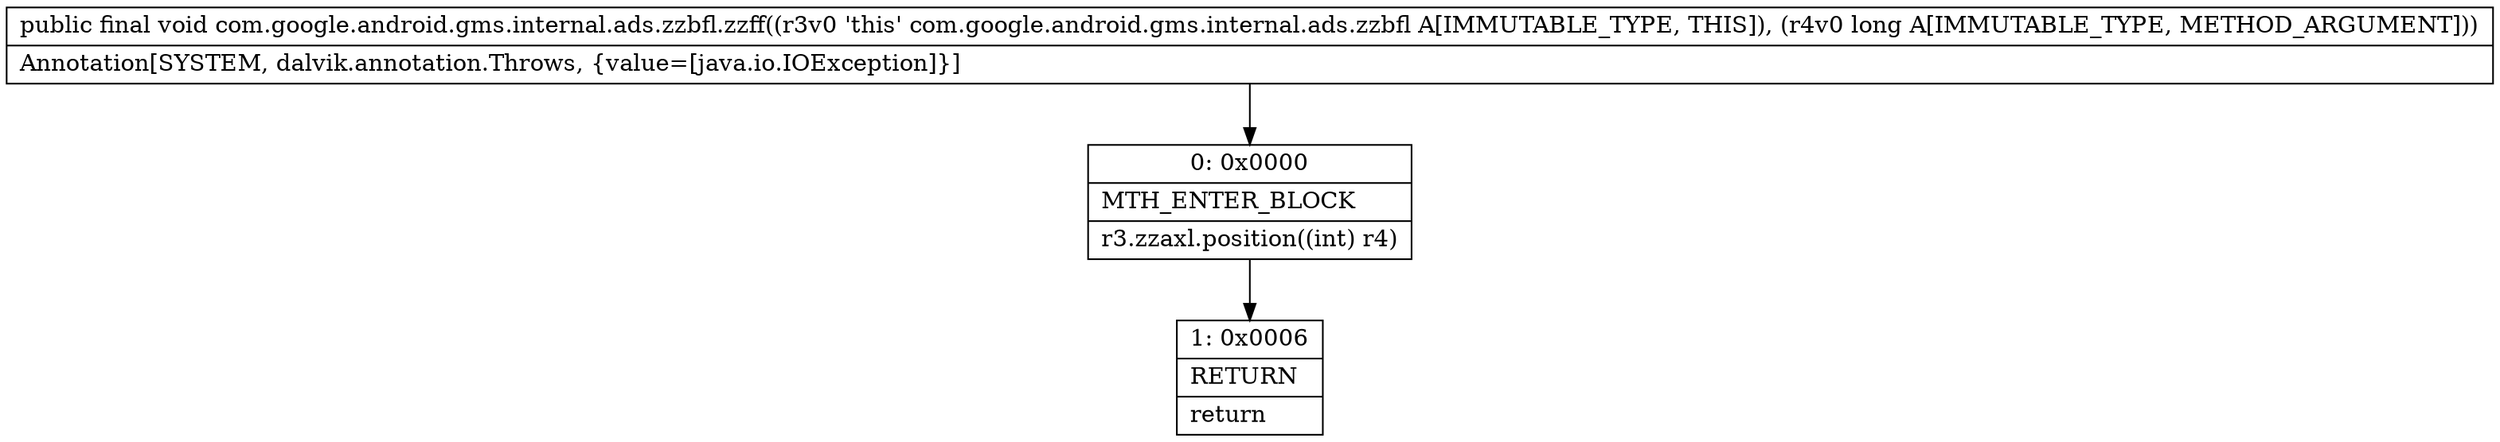 digraph "CFG forcom.google.android.gms.internal.ads.zzbfl.zzff(J)V" {
Node_0 [shape=record,label="{0\:\ 0x0000|MTH_ENTER_BLOCK\l|r3.zzaxl.position((int) r4)\l}"];
Node_1 [shape=record,label="{1\:\ 0x0006|RETURN\l|return\l}"];
MethodNode[shape=record,label="{public final void com.google.android.gms.internal.ads.zzbfl.zzff((r3v0 'this' com.google.android.gms.internal.ads.zzbfl A[IMMUTABLE_TYPE, THIS]), (r4v0 long A[IMMUTABLE_TYPE, METHOD_ARGUMENT]))  | Annotation[SYSTEM, dalvik.annotation.Throws, \{value=[java.io.IOException]\}]\l}"];
MethodNode -> Node_0;
Node_0 -> Node_1;
}

